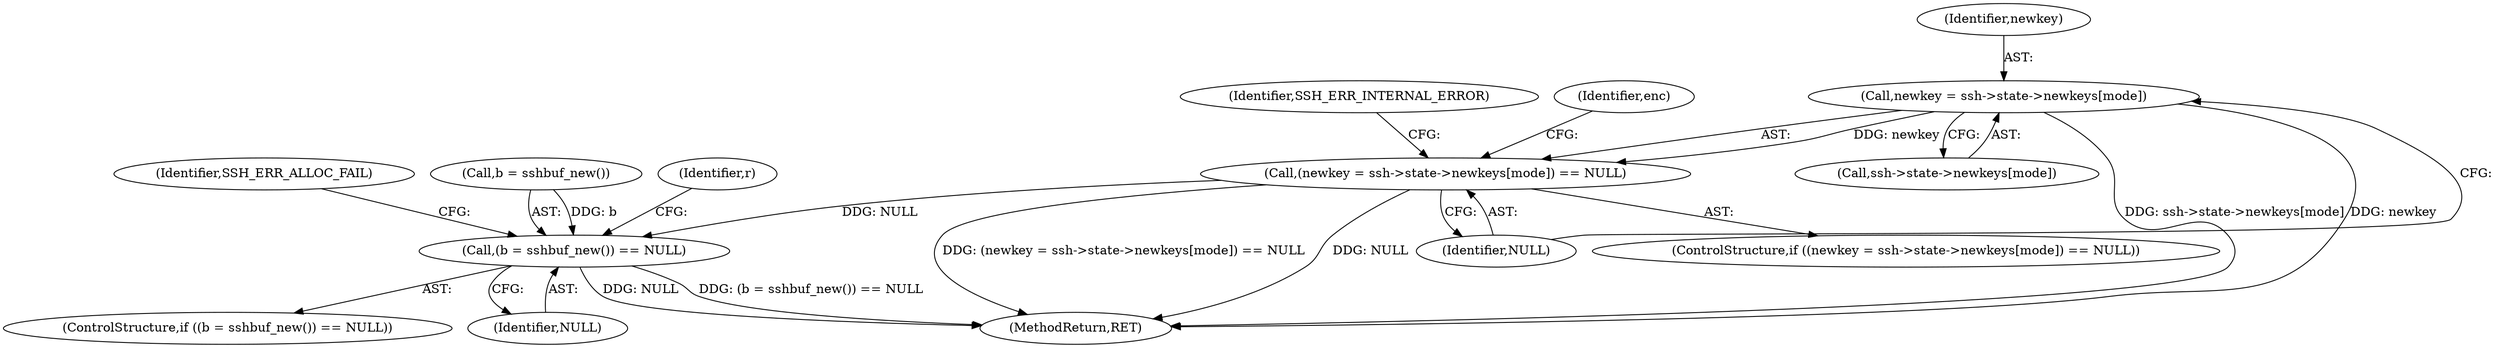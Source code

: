 digraph "0_src_3095060f479b86288e31c79ecbc5131a66bcd2f9_3@array" {
"1000115" [label="(Call,newkey = ssh->state->newkeys[mode])"];
"1000114" [label="(Call,(newkey = ssh->state->newkeys[mode]) == NULL)"];
"1000177" [label="(Call,(b = sshbuf_new()) == NULL)"];
"1000115" [label="(Call,newkey = ssh->state->newkeys[mode])"];
"1000124" [label="(Identifier,NULL)"];
"1000183" [label="(Identifier,SSH_ERR_ALLOC_FAIL)"];
"1000178" [label="(Call,b = sshbuf_new())"];
"1000176" [label="(ControlStructure,if ((b = sshbuf_new()) == NULL))"];
"1000188" [label="(Identifier,r)"];
"1000114" [label="(Call,(newkey = ssh->state->newkeys[mode]) == NULL)"];
"1000117" [label="(Call,ssh->state->newkeys[mode])"];
"1000126" [label="(Identifier,SSH_ERR_INTERNAL_ERROR)"];
"1000339" [label="(MethodReturn,RET)"];
"1000113" [label="(ControlStructure,if ((newkey = ssh->state->newkeys[mode]) == NULL))"];
"1000128" [label="(Identifier,enc)"];
"1000177" [label="(Call,(b = sshbuf_new()) == NULL)"];
"1000116" [label="(Identifier,newkey)"];
"1000181" [label="(Identifier,NULL)"];
"1000115" -> "1000114"  [label="AST: "];
"1000115" -> "1000117"  [label="CFG: "];
"1000116" -> "1000115"  [label="AST: "];
"1000117" -> "1000115"  [label="AST: "];
"1000124" -> "1000115"  [label="CFG: "];
"1000115" -> "1000339"  [label="DDG: ssh->state->newkeys[mode]"];
"1000115" -> "1000339"  [label="DDG: newkey"];
"1000115" -> "1000114"  [label="DDG: newkey"];
"1000114" -> "1000113"  [label="AST: "];
"1000114" -> "1000124"  [label="CFG: "];
"1000124" -> "1000114"  [label="AST: "];
"1000126" -> "1000114"  [label="CFG: "];
"1000128" -> "1000114"  [label="CFG: "];
"1000114" -> "1000339"  [label="DDG: (newkey = ssh->state->newkeys[mode]) == NULL"];
"1000114" -> "1000339"  [label="DDG: NULL"];
"1000114" -> "1000177"  [label="DDG: NULL"];
"1000177" -> "1000176"  [label="AST: "];
"1000177" -> "1000181"  [label="CFG: "];
"1000178" -> "1000177"  [label="AST: "];
"1000181" -> "1000177"  [label="AST: "];
"1000183" -> "1000177"  [label="CFG: "];
"1000188" -> "1000177"  [label="CFG: "];
"1000177" -> "1000339"  [label="DDG: NULL"];
"1000177" -> "1000339"  [label="DDG: (b = sshbuf_new()) == NULL"];
"1000178" -> "1000177"  [label="DDG: b"];
}
